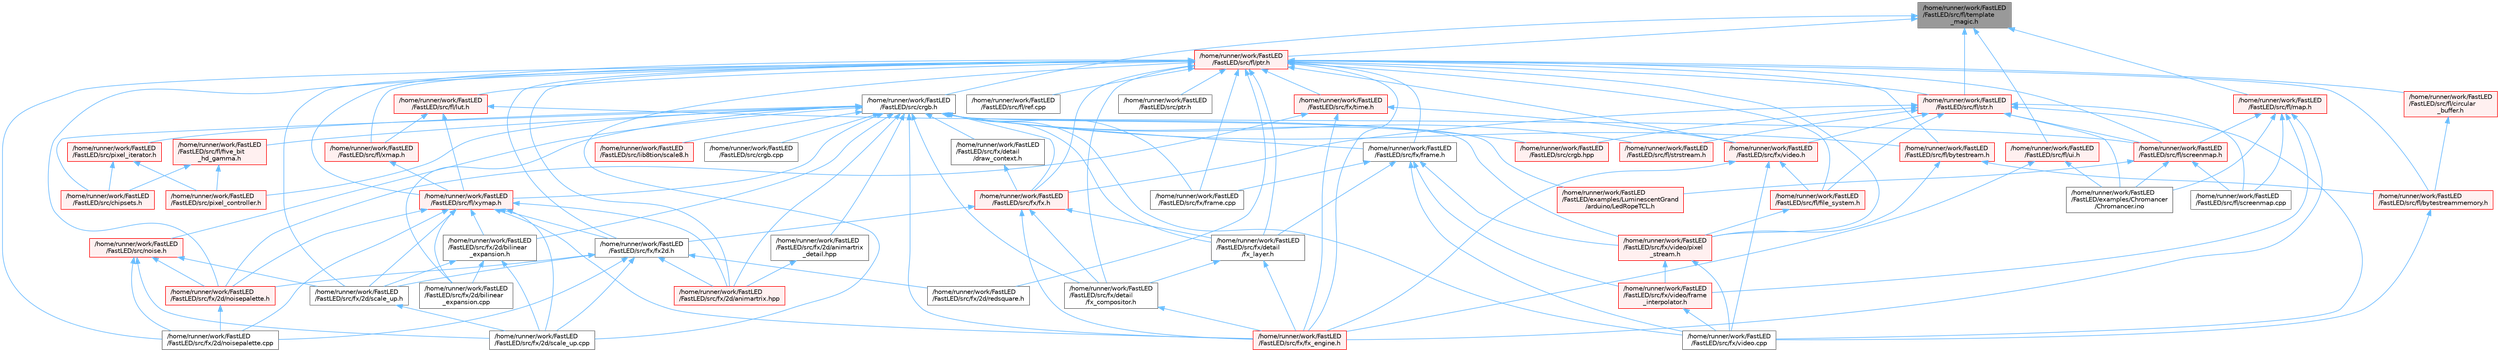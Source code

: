 digraph "/home/runner/work/FastLED/FastLED/src/fl/template_magic.h"
{
 // LATEX_PDF_SIZE
  bgcolor="transparent";
  edge [fontname=Helvetica,fontsize=10,labelfontname=Helvetica,labelfontsize=10];
  node [fontname=Helvetica,fontsize=10,shape=box,height=0.2,width=0.4];
  Node1 [id="Node000001",label="/home/runner/work/FastLED\l/FastLED/src/fl/template\l_magic.h",height=0.2,width=0.4,color="gray40", fillcolor="grey60", style="filled", fontcolor="black",tooltip=" "];
  Node1 -> Node2 [id="edge1_Node000001_Node000002",dir="back",color="steelblue1",style="solid",tooltip=" "];
  Node2 [id="Node000002",label="/home/runner/work/FastLED\l/FastLED/src/crgb.h",height=0.2,width=0.4,color="grey40", fillcolor="white", style="filled",URL="$db/dd1/crgb_8h.html",tooltip="Defines the red, green, and blue (RGB) pixel struct."];
  Node2 -> Node3 [id="edge2_Node000002_Node000003",dir="back",color="steelblue1",style="solid",tooltip=" "];
  Node3 [id="Node000003",label="/home/runner/work/FastLED\l/FastLED/examples/LuminescentGrand\l/arduino/LedRopeTCL.h",height=0.2,width=0.4,color="red", fillcolor="#FFF0F0", style="filled",URL="$d9/d7e/_led_rope_t_c_l_8h.html",tooltip=" "];
  Node2 -> Node5 [id="edge3_Node000002_Node000005",dir="back",color="steelblue1",style="solid",tooltip=" "];
  Node5 [id="Node000005",label="/home/runner/work/FastLED\l/FastLED/src/chipsets.h",height=0.2,width=0.4,color="red", fillcolor="#FFF0F0", style="filled",URL="$db/d66/chipsets_8h.html",tooltip="Contains the bulk of the definitions for the various LED chipsets supported."];
  Node2 -> Node78 [id="edge4_Node000002_Node000078",dir="back",color="steelblue1",style="solid",tooltip=" "];
  Node78 [id="Node000078",label="/home/runner/work/FastLED\l/FastLED/src/crgb.cpp",height=0.2,width=0.4,color="grey40", fillcolor="white", style="filled",URL="$d0/de3/crgb_8cpp.html",tooltip="Utility functions for the red, green, and blue (RGB) pixel struct."];
  Node2 -> Node106 [id="edge5_Node000002_Node000106",dir="back",color="steelblue1",style="solid",tooltip=" "];
  Node106 [id="Node000106",label="/home/runner/work/FastLED\l/FastLED/src/crgb.hpp",height=0.2,width=0.4,color="red", fillcolor="#FFF0F0", style="filled",URL="$d0/d4b/crgb_8hpp.html",tooltip="Defines utility functions for the red, green, and blue (RGB) pixel struct."];
  Node2 -> Node117 [id="edge6_Node000002_Node000117",dir="back",color="steelblue1",style="solid",tooltip=" "];
  Node117 [id="Node000117",label="/home/runner/work/FastLED\l/FastLED/src/fl/bytestream.h",height=0.2,width=0.4,color="red", fillcolor="#FFF0F0", style="filled",URL="$dd/d2b/bytestream_8h.html",tooltip=" "];
  Node117 -> Node118 [id="edge7_Node000117_Node000118",dir="back",color="steelblue1",style="solid",tooltip=" "];
  Node118 [id="Node000118",label="/home/runner/work/FastLED\l/FastLED/src/fl/bytestreammemory.h",height=0.2,width=0.4,color="red", fillcolor="#FFF0F0", style="filled",URL="$d1/d24/bytestreammemory_8h.html",tooltip=" "];
  Node118 -> Node120 [id="edge8_Node000118_Node000120",dir="back",color="steelblue1",style="solid",tooltip=" "];
  Node120 [id="Node000120",label="/home/runner/work/FastLED\l/FastLED/src/fx/video.cpp",height=0.2,width=0.4,color="grey40", fillcolor="white", style="filled",URL="$d0/d05/video_8cpp.html",tooltip=" "];
  Node117 -> Node121 [id="edge9_Node000117_Node000121",dir="back",color="steelblue1",style="solid",tooltip=" "];
  Node121 [id="Node000121",label="/home/runner/work/FastLED\l/FastLED/src/fx/video/pixel\l_stream.h",height=0.2,width=0.4,color="red", fillcolor="#FFF0F0", style="filled",URL="$d3/dfa/pixel__stream_8h.html",tooltip=" "];
  Node121 -> Node120 [id="edge10_Node000121_Node000120",dir="back",color="steelblue1",style="solid",tooltip=" "];
  Node121 -> Node123 [id="edge11_Node000121_Node000123",dir="back",color="steelblue1",style="solid",tooltip=" "];
  Node123 [id="Node000123",label="/home/runner/work/FastLED\l/FastLED/src/fx/video/frame\l_interpolator.h",height=0.2,width=0.4,color="red", fillcolor="#FFF0F0", style="filled",URL="$d3/dda/frame__interpolator_8h.html",tooltip=" "];
  Node123 -> Node120 [id="edge12_Node000123_Node000120",dir="back",color="steelblue1",style="solid",tooltip=" "];
  Node2 -> Node127 [id="edge13_Node000002_Node000127",dir="back",color="steelblue1",style="solid",tooltip=" "];
  Node127 [id="Node000127",label="/home/runner/work/FastLED\l/FastLED/src/fl/five_bit\l_hd_gamma.h",height=0.2,width=0.4,color="red", fillcolor="#FFF0F0", style="filled",URL="$dc/d44/five__bit__hd__gamma_8h.html",tooltip="Declares functions for five-bit gamma correction."];
  Node127 -> Node5 [id="edge14_Node000127_Node000005",dir="back",color="steelblue1",style="solid",tooltip=" "];
  Node127 -> Node111 [id="edge15_Node000127_Node000111",dir="back",color="steelblue1",style="solid",tooltip=" "];
  Node111 [id="Node000111",label="/home/runner/work/FastLED\l/FastLED/src/pixel_controller.h",height=0.2,width=0.4,color="red", fillcolor="#FFF0F0", style="filled",URL="$d5/d4d/pixel__controller_8h.html",tooltip="Low level pixel data writing class."];
  Node2 -> Node128 [id="edge16_Node000002_Node000128",dir="back",color="steelblue1",style="solid",tooltip=" "];
  Node128 [id="Node000128",label="/home/runner/work/FastLED\l/FastLED/src/fl/strstream.h",height=0.2,width=0.4,color="red", fillcolor="#FFF0F0", style="filled",URL="$d8/d00/strstream_8h.html",tooltip=" "];
  Node2 -> Node152 [id="edge17_Node000002_Node000152",dir="back",color="steelblue1",style="solid",tooltip=" "];
  Node152 [id="Node000152",label="/home/runner/work/FastLED\l/FastLED/src/fl/xymap.h",height=0.2,width=0.4,color="red", fillcolor="#FFF0F0", style="filled",URL="$d6/dc9/fl_2xymap_8h.html",tooltip=" "];
  Node152 -> Node150 [id="edge18_Node000152_Node000150",dir="back",color="steelblue1",style="solid",tooltip=" "];
  Node150 [id="Node000150",label="/home/runner/work/FastLED\l/FastLED/src/fx/2d/animartrix.hpp",height=0.2,width=0.4,color="red", fillcolor="#FFF0F0", style="filled",URL="$d3/dc3/animartrix_8hpp.html",tooltip=" "];
  Node152 -> Node153 [id="edge19_Node000152_Node000153",dir="back",color="steelblue1",style="solid",tooltip=" "];
  Node153 [id="Node000153",label="/home/runner/work/FastLED\l/FastLED/src/fx/2d/bilinear\l_expansion.cpp",height=0.2,width=0.4,color="grey40", fillcolor="white", style="filled",URL="$de/d80/bilinear__expansion_8cpp.html",tooltip="Demonstrates how to mix noise generation with color palettes on a 2D LED matrix."];
  Node152 -> Node154 [id="edge20_Node000152_Node000154",dir="back",color="steelblue1",style="solid",tooltip=" "];
  Node154 [id="Node000154",label="/home/runner/work/FastLED\l/FastLED/src/fx/2d/bilinear\l_expansion.h",height=0.2,width=0.4,color="grey40", fillcolor="white", style="filled",URL="$da/d34/bilinear__expansion_8h.html",tooltip="Demonstrates how to mix noise generation with color palettes on a 2D LED matrix."];
  Node154 -> Node153 [id="edge21_Node000154_Node000153",dir="back",color="steelblue1",style="solid",tooltip=" "];
  Node154 -> Node98 [id="edge22_Node000154_Node000098",dir="back",color="steelblue1",style="solid",tooltip=" "];
  Node98 [id="Node000098",label="/home/runner/work/FastLED\l/FastLED/src/fx/2d/scale_up.cpp",height=0.2,width=0.4,color="grey40", fillcolor="white", style="filled",URL="$dc/d8c/scale__up_8cpp.html",tooltip=" "];
  Node154 -> Node155 [id="edge23_Node000154_Node000155",dir="back",color="steelblue1",style="solid",tooltip=" "];
  Node155 [id="Node000155",label="/home/runner/work/FastLED\l/FastLED/src/fx/2d/scale_up.h",height=0.2,width=0.4,color="grey40", fillcolor="white", style="filled",URL="$d2/d74/scale__up_8h.html",tooltip="Expands a grid using bilinear interpolation and scaling up."];
  Node155 -> Node98 [id="edge24_Node000155_Node000098",dir="back",color="steelblue1",style="solid",tooltip=" "];
  Node152 -> Node95 [id="edge25_Node000152_Node000095",dir="back",color="steelblue1",style="solid",tooltip=" "];
  Node95 [id="Node000095",label="/home/runner/work/FastLED\l/FastLED/src/fx/2d/noisepalette.cpp",height=0.2,width=0.4,color="grey40", fillcolor="white", style="filled",URL="$d6/d66/noisepalette_8cpp.html",tooltip=" "];
  Node152 -> Node96 [id="edge26_Node000152_Node000096",dir="back",color="steelblue1",style="solid",tooltip=" "];
  Node96 [id="Node000096",label="/home/runner/work/FastLED\l/FastLED/src/fx/2d/noisepalette.h",height=0.2,width=0.4,color="red", fillcolor="#FFF0F0", style="filled",URL="$d6/dc7/noisepalette_8h.html",tooltip="Demonstrates how to mix noise generation with color palettes on a 2D LED matrix."];
  Node96 -> Node95 [id="edge27_Node000096_Node000095",dir="back",color="steelblue1",style="solid",tooltip=" "];
  Node152 -> Node98 [id="edge28_Node000152_Node000098",dir="back",color="steelblue1",style="solid",tooltip=" "];
  Node152 -> Node155 [id="edge29_Node000152_Node000155",dir="back",color="steelblue1",style="solid",tooltip=" "];
  Node152 -> Node156 [id="edge30_Node000152_Node000156",dir="back",color="steelblue1",style="solid",tooltip=" "];
  Node156 [id="Node000156",label="/home/runner/work/FastLED\l/FastLED/src/fx/fx2d.h",height=0.2,width=0.4,color="grey40", fillcolor="white", style="filled",URL="$d9/d43/fx2d_8h.html",tooltip=" "];
  Node156 -> Node150 [id="edge31_Node000156_Node000150",dir="back",color="steelblue1",style="solid",tooltip=" "];
  Node156 -> Node95 [id="edge32_Node000156_Node000095",dir="back",color="steelblue1",style="solid",tooltip=" "];
  Node156 -> Node96 [id="edge33_Node000156_Node000096",dir="back",color="steelblue1",style="solid",tooltip=" "];
  Node156 -> Node97 [id="edge34_Node000156_Node000097",dir="back",color="steelblue1",style="solid",tooltip=" "];
  Node97 [id="Node000097",label="/home/runner/work/FastLED\l/FastLED/src/fx/2d/redsquare.h",height=0.2,width=0.4,color="grey40", fillcolor="white", style="filled",URL="$d3/db8/redsquare_8h.html",tooltip=" "];
  Node156 -> Node98 [id="edge35_Node000156_Node000098",dir="back",color="steelblue1",style="solid",tooltip=" "];
  Node156 -> Node155 [id="edge36_Node000156_Node000155",dir="back",color="steelblue1",style="solid",tooltip=" "];
  Node152 -> Node141 [id="edge37_Node000152_Node000141",dir="back",color="steelblue1",style="solid",tooltip=" "];
  Node141 [id="Node000141",label="/home/runner/work/FastLED\l/FastLED/src/fx/fx_engine.h",height=0.2,width=0.4,color="red", fillcolor="#FFF0F0", style="filled",URL="$d9/d3c/fx__engine_8h.html",tooltip=" "];
  Node2 -> Node150 [id="edge38_Node000002_Node000150",dir="back",color="steelblue1",style="solid",tooltip=" "];
  Node2 -> Node158 [id="edge39_Node000002_Node000158",dir="back",color="steelblue1",style="solid",tooltip=" "];
  Node158 [id="Node000158",label="/home/runner/work/FastLED\l/FastLED/src/fx/2d/animartrix\l_detail.hpp",height=0.2,width=0.4,color="grey40", fillcolor="white", style="filled",URL="$d3/d3b/animartrix__detail_8hpp.html",tooltip=" "];
  Node158 -> Node150 [id="edge40_Node000158_Node000150",dir="back",color="steelblue1",style="solid",tooltip=" "];
  Node2 -> Node153 [id="edge41_Node000002_Node000153",dir="back",color="steelblue1",style="solid",tooltip=" "];
  Node2 -> Node154 [id="edge42_Node000002_Node000154",dir="back",color="steelblue1",style="solid",tooltip=" "];
  Node2 -> Node159 [id="edge43_Node000002_Node000159",dir="back",color="steelblue1",style="solid",tooltip=" "];
  Node159 [id="Node000159",label="/home/runner/work/FastLED\l/FastLED/src/fx/detail\l/draw_context.h",height=0.2,width=0.4,color="grey40", fillcolor="white", style="filled",URL="$db/ded/draw__context_8h.html",tooltip=" "];
  Node159 -> Node160 [id="edge44_Node000159_Node000160",dir="back",color="steelblue1",style="solid",tooltip=" "];
  Node160 [id="Node000160",label="/home/runner/work/FastLED\l/FastLED/src/fx/fx.h",height=0.2,width=0.4,color="red", fillcolor="#FFF0F0", style="filled",URL="$d2/d0c/fx_8h.html",tooltip=" "];
  Node160 -> Node148 [id="edge45_Node000160_Node000148",dir="back",color="steelblue1",style="solid",tooltip=" "];
  Node148 [id="Node000148",label="/home/runner/work/FastLED\l/FastLED/src/fx/detail\l/fx_compositor.h",height=0.2,width=0.4,color="grey40", fillcolor="white", style="filled",URL="$d5/d6b/fx__compositor_8h.html",tooltip=" "];
  Node148 -> Node141 [id="edge46_Node000148_Node000141",dir="back",color="steelblue1",style="solid",tooltip=" "];
  Node160 -> Node147 [id="edge47_Node000160_Node000147",dir="back",color="steelblue1",style="solid",tooltip=" "];
  Node147 [id="Node000147",label="/home/runner/work/FastLED\l/FastLED/src/fx/detail\l/fx_layer.h",height=0.2,width=0.4,color="grey40", fillcolor="white", style="filled",URL="$d7/d2f/fx__layer_8h.html",tooltip=" "];
  Node147 -> Node148 [id="edge48_Node000147_Node000148",dir="back",color="steelblue1",style="solid",tooltip=" "];
  Node147 -> Node141 [id="edge49_Node000147_Node000141",dir="back",color="steelblue1",style="solid",tooltip=" "];
  Node160 -> Node156 [id="edge50_Node000160_Node000156",dir="back",color="steelblue1",style="solid",tooltip=" "];
  Node160 -> Node141 [id="edge51_Node000160_Node000141",dir="back",color="steelblue1",style="solid",tooltip=" "];
  Node2 -> Node148 [id="edge52_Node000002_Node000148",dir="back",color="steelblue1",style="solid",tooltip=" "];
  Node2 -> Node147 [id="edge53_Node000002_Node000147",dir="back",color="steelblue1",style="solid",tooltip=" "];
  Node2 -> Node151 [id="edge54_Node000002_Node000151",dir="back",color="steelblue1",style="solid",tooltip=" "];
  Node151 [id="Node000151",label="/home/runner/work/FastLED\l/FastLED/src/fx/frame.cpp",height=0.2,width=0.4,color="grey40", fillcolor="white", style="filled",URL="$da/d14/frame_8cpp.html",tooltip=" "];
  Node2 -> Node165 [id="edge55_Node000002_Node000165",dir="back",color="steelblue1",style="solid",tooltip=" "];
  Node165 [id="Node000165",label="/home/runner/work/FastLED\l/FastLED/src/fx/frame.h",height=0.2,width=0.4,color="grey40", fillcolor="white", style="filled",URL="$df/d7d/frame_8h.html",tooltip=" "];
  Node165 -> Node147 [id="edge56_Node000165_Node000147",dir="back",color="steelblue1",style="solid",tooltip=" "];
  Node165 -> Node151 [id="edge57_Node000165_Node000151",dir="back",color="steelblue1",style="solid",tooltip=" "];
  Node165 -> Node120 [id="edge58_Node000165_Node000120",dir="back",color="steelblue1",style="solid",tooltip=" "];
  Node165 -> Node123 [id="edge59_Node000165_Node000123",dir="back",color="steelblue1",style="solid",tooltip=" "];
  Node165 -> Node121 [id="edge60_Node000165_Node000121",dir="back",color="steelblue1",style="solid",tooltip=" "];
  Node2 -> Node160 [id="edge61_Node000002_Node000160",dir="back",color="steelblue1",style="solid",tooltip=" "];
  Node2 -> Node141 [id="edge62_Node000002_Node000141",dir="back",color="steelblue1",style="solid",tooltip=" "];
  Node2 -> Node120 [id="edge63_Node000002_Node000120",dir="back",color="steelblue1",style="solid",tooltip=" "];
  Node2 -> Node121 [id="edge64_Node000002_Node000121",dir="back",color="steelblue1",style="solid",tooltip=" "];
  Node2 -> Node166 [id="edge65_Node000002_Node000166",dir="back",color="steelblue1",style="solid",tooltip=" "];
  Node166 [id="Node000166",label="/home/runner/work/FastLED\l/FastLED/src/lib8tion/scale8.h",height=0.2,width=0.4,color="red", fillcolor="#FFF0F0", style="filled",URL="$db/d91/scale8_8h.html",tooltip="Fast, efficient 8-bit scaling functions specifically designed for high-performance LED programming."];
  Node2 -> Node168 [id="edge66_Node000002_Node000168",dir="back",color="steelblue1",style="solid",tooltip=" "];
  Node168 [id="Node000168",label="/home/runner/work/FastLED\l/FastLED/src/noise.h",height=0.2,width=0.4,color="red", fillcolor="#FFF0F0", style="filled",URL="$d1/d31/noise_8h.html",tooltip="Functions to generate and fill arrays with noise."];
  Node168 -> Node95 [id="edge67_Node000168_Node000095",dir="back",color="steelblue1",style="solid",tooltip=" "];
  Node168 -> Node96 [id="edge68_Node000168_Node000096",dir="back",color="steelblue1",style="solid",tooltip=" "];
  Node168 -> Node98 [id="edge69_Node000168_Node000098",dir="back",color="steelblue1",style="solid",tooltip=" "];
  Node168 -> Node155 [id="edge70_Node000168_Node000155",dir="back",color="steelblue1",style="solid",tooltip=" "];
  Node2 -> Node111 [id="edge71_Node000002_Node000111",dir="back",color="steelblue1",style="solid",tooltip=" "];
  Node2 -> Node170 [id="edge72_Node000002_Node000170",dir="back",color="steelblue1",style="solid",tooltip=" "];
  Node170 [id="Node000170",label="/home/runner/work/FastLED\l/FastLED/src/pixel_iterator.h",height=0.2,width=0.4,color="red", fillcolor="#FFF0F0", style="filled",URL="$d8/d6c/pixel__iterator_8h.html",tooltip="Non-templated low level pixel data writing class."];
  Node170 -> Node5 [id="edge73_Node000170_Node000005",dir="back",color="steelblue1",style="solid",tooltip=" "];
  Node170 -> Node111 [id="edge74_Node000170_Node000111",dir="back",color="steelblue1",style="solid",tooltip=" "];
  Node1 -> Node130 [id="edge75_Node000001_Node000130",dir="back",color="steelblue1",style="solid",tooltip=" "];
  Node130 [id="Node000130",label="/home/runner/work/FastLED\l/FastLED/src/fl/map.h",height=0.2,width=0.4,color="red", fillcolor="#FFF0F0", style="filled",URL="$dc/db7/map_8h.html",tooltip=" "];
  Node130 -> Node15 [id="edge76_Node000130_Node000015",dir="back",color="steelblue1",style="solid",tooltip=" "];
  Node15 [id="Node000015",label="/home/runner/work/FastLED\l/FastLED/examples/Chromancer\l/Chromancer.ino",height=0.2,width=0.4,color="grey40", fillcolor="white", style="filled",URL="$d1/ddb/_chromancer_8ino.html",tooltip=" "];
  Node130 -> Node133 [id="edge77_Node000130_Node000133",dir="back",color="steelblue1",style="solid",tooltip=" "];
  Node133 [id="Node000133",label="/home/runner/work/FastLED\l/FastLED/src/fl/screenmap.cpp",height=0.2,width=0.4,color="grey40", fillcolor="white", style="filled",URL="$d9/d6f/screenmap_8cpp.html",tooltip=" "];
  Node130 -> Node134 [id="edge78_Node000130_Node000134",dir="back",color="steelblue1",style="solid",tooltip=" "];
  Node134 [id="Node000134",label="/home/runner/work/FastLED\l/FastLED/src/fl/screenmap.h",height=0.2,width=0.4,color="red", fillcolor="#FFF0F0", style="filled",URL="$d7/d0d/fl_2screenmap_8h.html",tooltip=" "];
  Node134 -> Node15 [id="edge79_Node000134_Node000015",dir="back",color="steelblue1",style="solid",tooltip=" "];
  Node134 -> Node3 [id="edge80_Node000134_Node000003",dir="back",color="steelblue1",style="solid",tooltip=" "];
  Node134 -> Node133 [id="edge81_Node000134_Node000133",dir="back",color="steelblue1",style="solid",tooltip=" "];
  Node130 -> Node141 [id="edge82_Node000130_Node000141",dir="back",color="steelblue1",style="solid",tooltip=" "];
  Node130 -> Node123 [id="edge83_Node000130_Node000123",dir="back",color="steelblue1",style="solid",tooltip=" "];
  Node1 -> Node171 [id="edge84_Node000001_Node000171",dir="back",color="steelblue1",style="solid",tooltip=" "];
  Node171 [id="Node000171",label="/home/runner/work/FastLED\l/FastLED/src/fl/ptr.h",height=0.2,width=0.4,color="red", fillcolor="#FFF0F0", style="filled",URL="$d7/df1/fl_2ptr_8h.html",tooltip=" "];
  Node171 -> Node117 [id="edge85_Node000171_Node000117",dir="back",color="steelblue1",style="solid",tooltip=" "];
  Node171 -> Node118 [id="edge86_Node000171_Node000118",dir="back",color="steelblue1",style="solid",tooltip=" "];
  Node171 -> Node172 [id="edge87_Node000171_Node000172",dir="back",color="steelblue1",style="solid",tooltip=" "];
  Node172 [id="Node000172",label="/home/runner/work/FastLED\l/FastLED/src/fl/circular\l_buffer.h",height=0.2,width=0.4,color="red", fillcolor="#FFF0F0", style="filled",URL="$d9/d43/circular__buffer_8h.html",tooltip=" "];
  Node172 -> Node118 [id="edge88_Node000172_Node000118",dir="back",color="steelblue1",style="solid",tooltip=" "];
  Node171 -> Node163 [id="edge89_Node000171_Node000163",dir="back",color="steelblue1",style="solid",tooltip=" "];
  Node163 [id="Node000163",label="/home/runner/work/FastLED\l/FastLED/src/fl/file_system.h",height=0.2,width=0.4,color="red", fillcolor="#FFF0F0", style="filled",URL="$d9/d28/fl_2file__system_8h.html",tooltip=" "];
  Node163 -> Node121 [id="edge90_Node000163_Node000121",dir="back",color="steelblue1",style="solid",tooltip=" "];
  Node171 -> Node173 [id="edge91_Node000171_Node000173",dir="back",color="steelblue1",style="solid",tooltip=" "];
  Node173 [id="Node000173",label="/home/runner/work/FastLED\l/FastLED/src/fl/lut.h",height=0.2,width=0.4,color="red", fillcolor="#FFF0F0", style="filled",URL="$d3/db6/fl_2lut_8h.html",tooltip=" "];
  Node173 -> Node134 [id="edge92_Node000173_Node000134",dir="back",color="steelblue1",style="solid",tooltip=" "];
  Node173 -> Node174 [id="edge93_Node000173_Node000174",dir="back",color="steelblue1",style="solid",tooltip=" "];
  Node174 [id="Node000174",label="/home/runner/work/FastLED\l/FastLED/src/fl/xmap.h",height=0.2,width=0.4,color="red", fillcolor="#FFF0F0", style="filled",URL="$d5/d22/fl_2xmap_8h.html",tooltip=" "];
  Node174 -> Node152 [id="edge94_Node000174_Node000152",dir="back",color="steelblue1",style="solid",tooltip=" "];
  Node173 -> Node152 [id="edge95_Node000173_Node000152",dir="back",color="steelblue1",style="solid",tooltip=" "];
  Node171 -> Node178 [id="edge96_Node000171_Node000178",dir="back",color="steelblue1",style="solid",tooltip=" "];
  Node178 [id="Node000178",label="/home/runner/work/FastLED\l/FastLED/src/fl/ref.cpp",height=0.2,width=0.4,color="grey40", fillcolor="white", style="filled",URL="$df/de4/ref_8cpp.html",tooltip=" "];
  Node171 -> Node134 [id="edge97_Node000171_Node000134",dir="back",color="steelblue1",style="solid",tooltip=" "];
  Node171 -> Node179 [id="edge98_Node000171_Node000179",dir="back",color="steelblue1",style="solid",tooltip=" "];
  Node179 [id="Node000179",label="/home/runner/work/FastLED\l/FastLED/src/fl/str.h",height=0.2,width=0.4,color="red", fillcolor="#FFF0F0", style="filled",URL="$dc/d0e/fl_2str_8h.html",tooltip=" "];
  Node179 -> Node15 [id="edge99_Node000179_Node000015",dir="back",color="steelblue1",style="solid",tooltip=" "];
  Node179 -> Node106 [id="edge100_Node000179_Node000106",dir="back",color="steelblue1",style="solid",tooltip=" "];
  Node179 -> Node163 [id="edge101_Node000179_Node000163",dir="back",color="steelblue1",style="solid",tooltip=" "];
  Node179 -> Node133 [id="edge102_Node000179_Node000133",dir="back",color="steelblue1",style="solid",tooltip=" "];
  Node179 -> Node134 [id="edge103_Node000179_Node000134",dir="back",color="steelblue1",style="solid",tooltip=" "];
  Node179 -> Node128 [id="edge104_Node000179_Node000128",dir="back",color="steelblue1",style="solid",tooltip=" "];
  Node179 -> Node160 [id="edge105_Node000179_Node000160",dir="back",color="steelblue1",style="solid",tooltip=" "];
  Node179 -> Node120 [id="edge106_Node000179_Node000120",dir="back",color="steelblue1",style="solid",tooltip=" "];
  Node179 -> Node162 [id="edge107_Node000179_Node000162",dir="back",color="steelblue1",style="solid",tooltip=" "];
  Node162 [id="Node000162",label="/home/runner/work/FastLED\l/FastLED/src/fx/video.h",height=0.2,width=0.4,color="red", fillcolor="#FFF0F0", style="filled",URL="$dd/d78/video_8h.html",tooltip=" "];
  Node162 -> Node163 [id="edge108_Node000162_Node000163",dir="back",color="steelblue1",style="solid",tooltip=" "];
  Node162 -> Node141 [id="edge109_Node000162_Node000141",dir="back",color="steelblue1",style="solid",tooltip=" "];
  Node162 -> Node120 [id="edge110_Node000162_Node000120",dir="back",color="steelblue1",style="solid",tooltip=" "];
  Node171 -> Node174 [id="edge111_Node000171_Node000174",dir="back",color="steelblue1",style="solid",tooltip=" "];
  Node171 -> Node152 [id="edge112_Node000171_Node000152",dir="back",color="steelblue1",style="solid",tooltip=" "];
  Node171 -> Node150 [id="edge113_Node000171_Node000150",dir="back",color="steelblue1",style="solid",tooltip=" "];
  Node171 -> Node95 [id="edge114_Node000171_Node000095",dir="back",color="steelblue1",style="solid",tooltip=" "];
  Node171 -> Node96 [id="edge115_Node000171_Node000096",dir="back",color="steelblue1",style="solid",tooltip=" "];
  Node171 -> Node97 [id="edge116_Node000171_Node000097",dir="back",color="steelblue1",style="solid",tooltip=" "];
  Node171 -> Node98 [id="edge117_Node000171_Node000098",dir="back",color="steelblue1",style="solid",tooltip=" "];
  Node171 -> Node155 [id="edge118_Node000171_Node000155",dir="back",color="steelblue1",style="solid",tooltip=" "];
  Node171 -> Node148 [id="edge119_Node000171_Node000148",dir="back",color="steelblue1",style="solid",tooltip=" "];
  Node171 -> Node147 [id="edge120_Node000171_Node000147",dir="back",color="steelblue1",style="solid",tooltip=" "];
  Node171 -> Node151 [id="edge121_Node000171_Node000151",dir="back",color="steelblue1",style="solid",tooltip=" "];
  Node171 -> Node165 [id="edge122_Node000171_Node000165",dir="back",color="steelblue1",style="solid",tooltip=" "];
  Node171 -> Node160 [id="edge123_Node000171_Node000160",dir="back",color="steelblue1",style="solid",tooltip=" "];
  Node171 -> Node156 [id="edge124_Node000171_Node000156",dir="back",color="steelblue1",style="solid",tooltip=" "];
  Node171 -> Node141 [id="edge125_Node000171_Node000141",dir="back",color="steelblue1",style="solid",tooltip=" "];
  Node171 -> Node183 [id="edge126_Node000171_Node000183",dir="back",color="steelblue1",style="solid",tooltip=" "];
  Node183 [id="Node000183",label="/home/runner/work/FastLED\l/FastLED/src/fx/time.h",height=0.2,width=0.4,color="red", fillcolor="#FFF0F0", style="filled",URL="$de/df7/time_8h.html",tooltip=" "];
  Node183 -> Node96 [id="edge127_Node000183_Node000096",dir="back",color="steelblue1",style="solid",tooltip=" "];
  Node183 -> Node141 [id="edge128_Node000183_Node000141",dir="back",color="steelblue1",style="solid",tooltip=" "];
  Node183 -> Node162 [id="edge129_Node000183_Node000162",dir="back",color="steelblue1",style="solid",tooltip=" "];
  Node171 -> Node162 [id="edge130_Node000171_Node000162",dir="back",color="steelblue1",style="solid",tooltip=" "];
  Node171 -> Node121 [id="edge131_Node000171_Node000121",dir="back",color="steelblue1",style="solid",tooltip=" "];
  Node171 -> Node184 [id="edge132_Node000171_Node000184",dir="back",color="steelblue1",style="solid",tooltip=" "];
  Node184 [id="Node000184",label="/home/runner/work/FastLED\l/FastLED/src/ptr.h",height=0.2,width=0.4,color="grey40", fillcolor="white", style="filled",URL="$dd/d98/ptr_8h.html",tooltip=" "];
  Node1 -> Node179 [id="edge133_Node000001_Node000179",dir="back",color="steelblue1",style="solid",tooltip=" "];
  Node1 -> Node187 [id="edge134_Node000001_Node000187",dir="back",color="steelblue1",style="solid",tooltip=" "];
  Node187 [id="Node000187",label="/home/runner/work/FastLED\l/FastLED/src/fl/ui.h",height=0.2,width=0.4,color="red", fillcolor="#FFF0F0", style="filled",URL="$d9/d3b/ui_8h.html",tooltip=" "];
  Node187 -> Node15 [id="edge135_Node000187_Node000015",dir="back",color="steelblue1",style="solid",tooltip=" "];
  Node187 -> Node141 [id="edge136_Node000187_Node000141",dir="back",color="steelblue1",style="solid",tooltip=" "];
}
